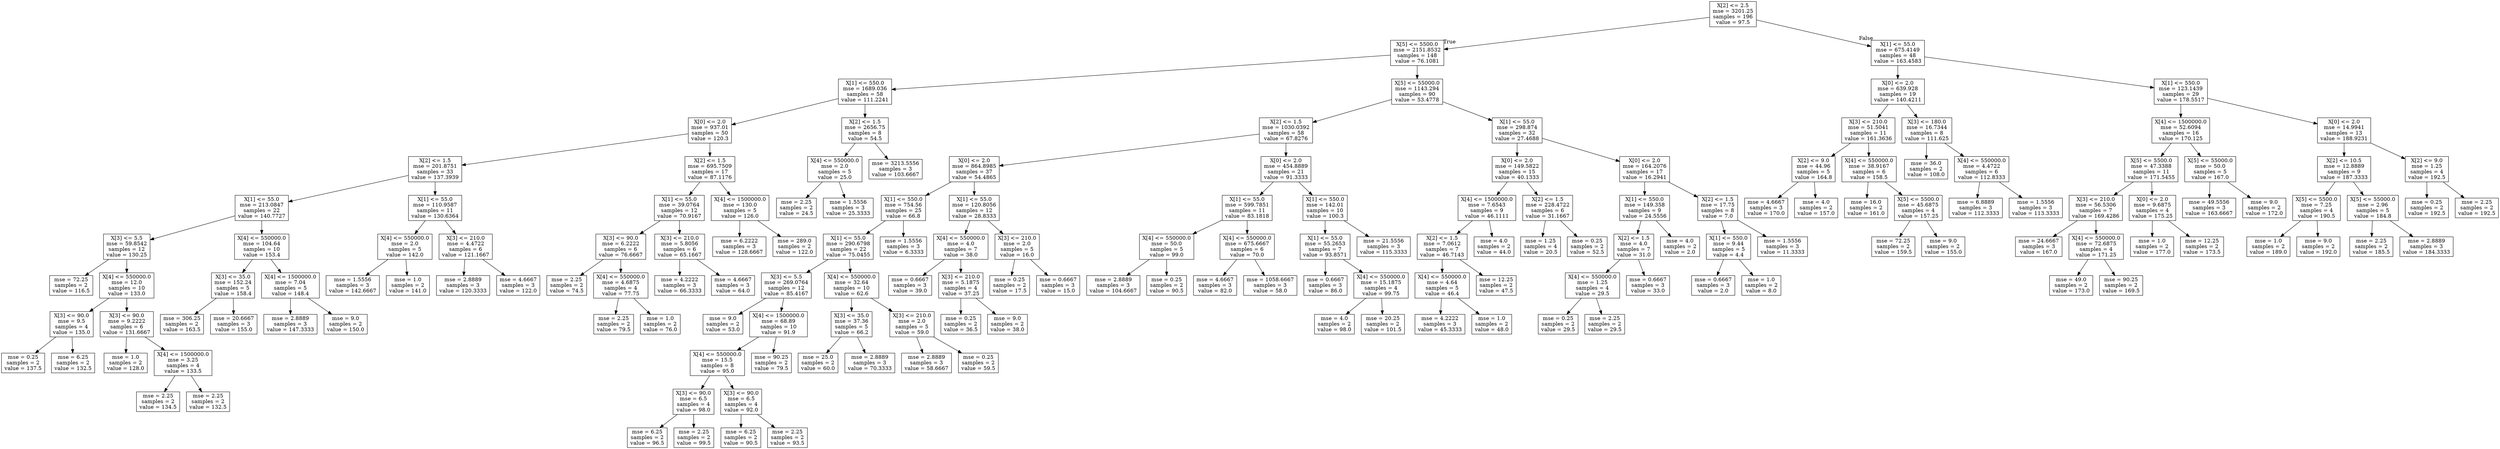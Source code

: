 digraph Tree {
node [shape=box] ;
0 [label="X[2] <= 2.5\nmse = 3201.25\nsamples = 196\nvalue = 97.5"] ;
1 [label="X[5] <= 5500.0\nmse = 2151.8532\nsamples = 148\nvalue = 76.1081"] ;
0 -> 1 [labeldistance=2.5, labelangle=45, headlabel="True"] ;
2 [label="X[1] <= 550.0\nmse = 1689.036\nsamples = 58\nvalue = 111.2241"] ;
1 -> 2 ;
3 [label="X[0] <= 2.0\nmse = 937.01\nsamples = 50\nvalue = 120.3"] ;
2 -> 3 ;
4 [label="X[2] <= 1.5\nmse = 201.8751\nsamples = 33\nvalue = 137.3939"] ;
3 -> 4 ;
5 [label="X[1] <= 55.0\nmse = 213.0847\nsamples = 22\nvalue = 140.7727"] ;
4 -> 5 ;
6 [label="X[3] <= 5.5\nmse = 59.8542\nsamples = 12\nvalue = 130.25"] ;
5 -> 6 ;
7 [label="mse = 72.25\nsamples = 2\nvalue = 116.5"] ;
6 -> 7 ;
8 [label="X[4] <= 550000.0\nmse = 12.0\nsamples = 10\nvalue = 133.0"] ;
6 -> 8 ;
9 [label="X[3] <= 90.0\nmse = 9.5\nsamples = 4\nvalue = 135.0"] ;
8 -> 9 ;
10 [label="mse = 0.25\nsamples = 2\nvalue = 137.5"] ;
9 -> 10 ;
11 [label="mse = 6.25\nsamples = 2\nvalue = 132.5"] ;
9 -> 11 ;
12 [label="X[3] <= 90.0\nmse = 9.2222\nsamples = 6\nvalue = 131.6667"] ;
8 -> 12 ;
13 [label="mse = 1.0\nsamples = 2\nvalue = 128.0"] ;
12 -> 13 ;
14 [label="X[4] <= 1500000.0\nmse = 3.25\nsamples = 4\nvalue = 133.5"] ;
12 -> 14 ;
15 [label="mse = 2.25\nsamples = 2\nvalue = 134.5"] ;
14 -> 15 ;
16 [label="mse = 2.25\nsamples = 2\nvalue = 132.5"] ;
14 -> 16 ;
17 [label="X[4] <= 550000.0\nmse = 104.64\nsamples = 10\nvalue = 153.4"] ;
5 -> 17 ;
18 [label="X[3] <= 35.0\nmse = 152.24\nsamples = 5\nvalue = 158.4"] ;
17 -> 18 ;
19 [label="mse = 306.25\nsamples = 2\nvalue = 163.5"] ;
18 -> 19 ;
20 [label="mse = 20.6667\nsamples = 3\nvalue = 155.0"] ;
18 -> 20 ;
21 [label="X[4] <= 1500000.0\nmse = 7.04\nsamples = 5\nvalue = 148.4"] ;
17 -> 21 ;
22 [label="mse = 2.8889\nsamples = 3\nvalue = 147.3333"] ;
21 -> 22 ;
23 [label="mse = 9.0\nsamples = 2\nvalue = 150.0"] ;
21 -> 23 ;
24 [label="X[1] <= 55.0\nmse = 110.9587\nsamples = 11\nvalue = 130.6364"] ;
4 -> 24 ;
25 [label="X[4] <= 550000.0\nmse = 2.0\nsamples = 5\nvalue = 142.0"] ;
24 -> 25 ;
26 [label="mse = 1.5556\nsamples = 3\nvalue = 142.6667"] ;
25 -> 26 ;
27 [label="mse = 1.0\nsamples = 2\nvalue = 141.0"] ;
25 -> 27 ;
28 [label="X[3] <= 210.0\nmse = 4.4722\nsamples = 6\nvalue = 121.1667"] ;
24 -> 28 ;
29 [label="mse = 2.8889\nsamples = 3\nvalue = 120.3333"] ;
28 -> 29 ;
30 [label="mse = 4.6667\nsamples = 3\nvalue = 122.0"] ;
28 -> 30 ;
31 [label="X[2] <= 1.5\nmse = 695.7509\nsamples = 17\nvalue = 87.1176"] ;
3 -> 31 ;
32 [label="X[1] <= 55.0\nmse = 39.0764\nsamples = 12\nvalue = 70.9167"] ;
31 -> 32 ;
33 [label="X[3] <= 90.0\nmse = 6.2222\nsamples = 6\nvalue = 76.6667"] ;
32 -> 33 ;
34 [label="mse = 2.25\nsamples = 2\nvalue = 74.5"] ;
33 -> 34 ;
35 [label="X[4] <= 550000.0\nmse = 4.6875\nsamples = 4\nvalue = 77.75"] ;
33 -> 35 ;
36 [label="mse = 2.25\nsamples = 2\nvalue = 79.5"] ;
35 -> 36 ;
37 [label="mse = 1.0\nsamples = 2\nvalue = 76.0"] ;
35 -> 37 ;
38 [label="X[3] <= 210.0\nmse = 5.8056\nsamples = 6\nvalue = 65.1667"] ;
32 -> 38 ;
39 [label="mse = 4.2222\nsamples = 3\nvalue = 66.3333"] ;
38 -> 39 ;
40 [label="mse = 4.6667\nsamples = 3\nvalue = 64.0"] ;
38 -> 40 ;
41 [label="X[4] <= 1500000.0\nmse = 130.0\nsamples = 5\nvalue = 126.0"] ;
31 -> 41 ;
42 [label="mse = 6.2222\nsamples = 3\nvalue = 128.6667"] ;
41 -> 42 ;
43 [label="mse = 289.0\nsamples = 2\nvalue = 122.0"] ;
41 -> 43 ;
44 [label="X[2] <= 1.5\nmse = 2656.75\nsamples = 8\nvalue = 54.5"] ;
2 -> 44 ;
45 [label="X[4] <= 550000.0\nmse = 2.0\nsamples = 5\nvalue = 25.0"] ;
44 -> 45 ;
46 [label="mse = 2.25\nsamples = 2\nvalue = 24.5"] ;
45 -> 46 ;
47 [label="mse = 1.5556\nsamples = 3\nvalue = 25.3333"] ;
45 -> 47 ;
48 [label="mse = 3213.5556\nsamples = 3\nvalue = 103.6667"] ;
44 -> 48 ;
49 [label="X[5] <= 55000.0\nmse = 1143.294\nsamples = 90\nvalue = 53.4778"] ;
1 -> 49 ;
50 [label="X[2] <= 1.5\nmse = 1030.0392\nsamples = 58\nvalue = 67.8276"] ;
49 -> 50 ;
51 [label="X[0] <= 2.0\nmse = 864.8985\nsamples = 37\nvalue = 54.4865"] ;
50 -> 51 ;
52 [label="X[1] <= 550.0\nmse = 754.56\nsamples = 25\nvalue = 66.8"] ;
51 -> 52 ;
53 [label="X[1] <= 55.0\nmse = 290.6798\nsamples = 22\nvalue = 75.0455"] ;
52 -> 53 ;
54 [label="X[3] <= 5.5\nmse = 269.0764\nsamples = 12\nvalue = 85.4167"] ;
53 -> 54 ;
55 [label="mse = 9.0\nsamples = 2\nvalue = 53.0"] ;
54 -> 55 ;
56 [label="X[4] <= 1500000.0\nmse = 68.89\nsamples = 10\nvalue = 91.9"] ;
54 -> 56 ;
57 [label="X[4] <= 550000.0\nmse = 15.5\nsamples = 8\nvalue = 95.0"] ;
56 -> 57 ;
58 [label="X[3] <= 90.0\nmse = 6.5\nsamples = 4\nvalue = 98.0"] ;
57 -> 58 ;
59 [label="mse = 6.25\nsamples = 2\nvalue = 96.5"] ;
58 -> 59 ;
60 [label="mse = 2.25\nsamples = 2\nvalue = 99.5"] ;
58 -> 60 ;
61 [label="X[3] <= 90.0\nmse = 6.5\nsamples = 4\nvalue = 92.0"] ;
57 -> 61 ;
62 [label="mse = 6.25\nsamples = 2\nvalue = 90.5"] ;
61 -> 62 ;
63 [label="mse = 2.25\nsamples = 2\nvalue = 93.5"] ;
61 -> 63 ;
64 [label="mse = 90.25\nsamples = 2\nvalue = 79.5"] ;
56 -> 64 ;
65 [label="X[4] <= 550000.0\nmse = 32.64\nsamples = 10\nvalue = 62.6"] ;
53 -> 65 ;
66 [label="X[3] <= 35.0\nmse = 37.36\nsamples = 5\nvalue = 66.2"] ;
65 -> 66 ;
67 [label="mse = 25.0\nsamples = 2\nvalue = 60.0"] ;
66 -> 67 ;
68 [label="mse = 2.8889\nsamples = 3\nvalue = 70.3333"] ;
66 -> 68 ;
69 [label="X[3] <= 210.0\nmse = 2.0\nsamples = 5\nvalue = 59.0"] ;
65 -> 69 ;
70 [label="mse = 2.8889\nsamples = 3\nvalue = 58.6667"] ;
69 -> 70 ;
71 [label="mse = 0.25\nsamples = 2\nvalue = 59.5"] ;
69 -> 71 ;
72 [label="mse = 1.5556\nsamples = 3\nvalue = 6.3333"] ;
52 -> 72 ;
73 [label="X[1] <= 55.0\nmse = 120.8056\nsamples = 12\nvalue = 28.8333"] ;
51 -> 73 ;
74 [label="X[4] <= 550000.0\nmse = 4.0\nsamples = 7\nvalue = 38.0"] ;
73 -> 74 ;
75 [label="mse = 0.6667\nsamples = 3\nvalue = 39.0"] ;
74 -> 75 ;
76 [label="X[3] <= 210.0\nmse = 5.1875\nsamples = 4\nvalue = 37.25"] ;
74 -> 76 ;
77 [label="mse = 0.25\nsamples = 2\nvalue = 36.5"] ;
76 -> 77 ;
78 [label="mse = 9.0\nsamples = 2\nvalue = 38.0"] ;
76 -> 78 ;
79 [label="X[3] <= 210.0\nmse = 2.0\nsamples = 5\nvalue = 16.0"] ;
73 -> 79 ;
80 [label="mse = 0.25\nsamples = 2\nvalue = 17.5"] ;
79 -> 80 ;
81 [label="mse = 0.6667\nsamples = 3\nvalue = 15.0"] ;
79 -> 81 ;
82 [label="X[0] <= 2.0\nmse = 454.8889\nsamples = 21\nvalue = 91.3333"] ;
50 -> 82 ;
83 [label="X[1] <= 55.0\nmse = 599.7851\nsamples = 11\nvalue = 83.1818"] ;
82 -> 83 ;
84 [label="X[4] <= 550000.0\nmse = 50.0\nsamples = 5\nvalue = 99.0"] ;
83 -> 84 ;
85 [label="mse = 2.8889\nsamples = 3\nvalue = 104.6667"] ;
84 -> 85 ;
86 [label="mse = 0.25\nsamples = 2\nvalue = 90.5"] ;
84 -> 86 ;
87 [label="X[4] <= 550000.0\nmse = 675.6667\nsamples = 6\nvalue = 70.0"] ;
83 -> 87 ;
88 [label="mse = 4.6667\nsamples = 3\nvalue = 82.0"] ;
87 -> 88 ;
89 [label="mse = 1058.6667\nsamples = 3\nvalue = 58.0"] ;
87 -> 89 ;
90 [label="X[1] <= 550.0\nmse = 142.01\nsamples = 10\nvalue = 100.3"] ;
82 -> 90 ;
91 [label="X[1] <= 55.0\nmse = 55.2653\nsamples = 7\nvalue = 93.8571"] ;
90 -> 91 ;
92 [label="mse = 0.6667\nsamples = 3\nvalue = 86.0"] ;
91 -> 92 ;
93 [label="X[4] <= 550000.0\nmse = 15.1875\nsamples = 4\nvalue = 99.75"] ;
91 -> 93 ;
94 [label="mse = 4.0\nsamples = 2\nvalue = 98.0"] ;
93 -> 94 ;
95 [label="mse = 20.25\nsamples = 2\nvalue = 101.5"] ;
93 -> 95 ;
96 [label="mse = 21.5556\nsamples = 3\nvalue = 115.3333"] ;
90 -> 96 ;
97 [label="X[1] <= 55.0\nmse = 298.874\nsamples = 32\nvalue = 27.4688"] ;
49 -> 97 ;
98 [label="X[0] <= 2.0\nmse = 149.5822\nsamples = 15\nvalue = 40.1333"] ;
97 -> 98 ;
99 [label="X[4] <= 1500000.0\nmse = 7.6543\nsamples = 9\nvalue = 46.1111"] ;
98 -> 99 ;
100 [label="X[2] <= 1.5\nmse = 7.0612\nsamples = 7\nvalue = 46.7143"] ;
99 -> 100 ;
101 [label="X[4] <= 550000.0\nmse = 4.64\nsamples = 5\nvalue = 46.4"] ;
100 -> 101 ;
102 [label="mse = 4.2222\nsamples = 3\nvalue = 45.3333"] ;
101 -> 102 ;
103 [label="mse = 1.0\nsamples = 2\nvalue = 48.0"] ;
101 -> 103 ;
104 [label="mse = 12.25\nsamples = 2\nvalue = 47.5"] ;
100 -> 104 ;
105 [label="mse = 4.0\nsamples = 2\nvalue = 44.0"] ;
99 -> 105 ;
106 [label="X[2] <= 1.5\nmse = 228.4722\nsamples = 6\nvalue = 31.1667"] ;
98 -> 106 ;
107 [label="mse = 1.25\nsamples = 4\nvalue = 20.5"] ;
106 -> 107 ;
108 [label="mse = 0.25\nsamples = 2\nvalue = 52.5"] ;
106 -> 108 ;
109 [label="X[0] <= 2.0\nmse = 164.2076\nsamples = 17\nvalue = 16.2941"] ;
97 -> 109 ;
110 [label="X[1] <= 550.0\nmse = 149.358\nsamples = 9\nvalue = 24.5556"] ;
109 -> 110 ;
111 [label="X[2] <= 1.5\nmse = 4.0\nsamples = 7\nvalue = 31.0"] ;
110 -> 111 ;
112 [label="X[4] <= 550000.0\nmse = 1.25\nsamples = 4\nvalue = 29.5"] ;
111 -> 112 ;
113 [label="mse = 0.25\nsamples = 2\nvalue = 29.5"] ;
112 -> 113 ;
114 [label="mse = 2.25\nsamples = 2\nvalue = 29.5"] ;
112 -> 114 ;
115 [label="mse = 0.6667\nsamples = 3\nvalue = 33.0"] ;
111 -> 115 ;
116 [label="mse = 4.0\nsamples = 2\nvalue = 2.0"] ;
110 -> 116 ;
117 [label="X[2] <= 1.5\nmse = 17.75\nsamples = 8\nvalue = 7.0"] ;
109 -> 117 ;
118 [label="X[1] <= 550.0\nmse = 9.44\nsamples = 5\nvalue = 4.4"] ;
117 -> 118 ;
119 [label="mse = 0.6667\nsamples = 3\nvalue = 2.0"] ;
118 -> 119 ;
120 [label="mse = 1.0\nsamples = 2\nvalue = 8.0"] ;
118 -> 120 ;
121 [label="mse = 1.5556\nsamples = 3\nvalue = 11.3333"] ;
117 -> 121 ;
122 [label="X[1] <= 55.0\nmse = 675.4149\nsamples = 48\nvalue = 163.4583"] ;
0 -> 122 [labeldistance=2.5, labelangle=-45, headlabel="False"] ;
123 [label="X[0] <= 2.0\nmse = 639.928\nsamples = 19\nvalue = 140.4211"] ;
122 -> 123 ;
124 [label="X[3] <= 210.0\nmse = 51.5041\nsamples = 11\nvalue = 161.3636"] ;
123 -> 124 ;
125 [label="X[2] <= 9.0\nmse = 44.96\nsamples = 5\nvalue = 164.8"] ;
124 -> 125 ;
126 [label="mse = 4.6667\nsamples = 3\nvalue = 170.0"] ;
125 -> 126 ;
127 [label="mse = 4.0\nsamples = 2\nvalue = 157.0"] ;
125 -> 127 ;
128 [label="X[4] <= 550000.0\nmse = 38.9167\nsamples = 6\nvalue = 158.5"] ;
124 -> 128 ;
129 [label="mse = 16.0\nsamples = 2\nvalue = 161.0"] ;
128 -> 129 ;
130 [label="X[5] <= 5500.0\nmse = 45.6875\nsamples = 4\nvalue = 157.25"] ;
128 -> 130 ;
131 [label="mse = 72.25\nsamples = 2\nvalue = 159.5"] ;
130 -> 131 ;
132 [label="mse = 9.0\nsamples = 2\nvalue = 155.0"] ;
130 -> 132 ;
133 [label="X[3] <= 180.0\nmse = 16.7344\nsamples = 8\nvalue = 111.625"] ;
123 -> 133 ;
134 [label="mse = 36.0\nsamples = 2\nvalue = 108.0"] ;
133 -> 134 ;
135 [label="X[4] <= 550000.0\nmse = 4.4722\nsamples = 6\nvalue = 112.8333"] ;
133 -> 135 ;
136 [label="mse = 6.8889\nsamples = 3\nvalue = 112.3333"] ;
135 -> 136 ;
137 [label="mse = 1.5556\nsamples = 3\nvalue = 113.3333"] ;
135 -> 137 ;
138 [label="X[1] <= 550.0\nmse = 123.1439\nsamples = 29\nvalue = 178.5517"] ;
122 -> 138 ;
139 [label="X[4] <= 1500000.0\nmse = 52.6094\nsamples = 16\nvalue = 170.125"] ;
138 -> 139 ;
140 [label="X[5] <= 5500.0\nmse = 47.3388\nsamples = 11\nvalue = 171.5455"] ;
139 -> 140 ;
141 [label="X[3] <= 210.0\nmse = 56.5306\nsamples = 7\nvalue = 169.4286"] ;
140 -> 141 ;
142 [label="mse = 24.6667\nsamples = 3\nvalue = 167.0"] ;
141 -> 142 ;
143 [label="X[4] <= 550000.0\nmse = 72.6875\nsamples = 4\nvalue = 171.25"] ;
141 -> 143 ;
144 [label="mse = 49.0\nsamples = 2\nvalue = 173.0"] ;
143 -> 144 ;
145 [label="mse = 90.25\nsamples = 2\nvalue = 169.5"] ;
143 -> 145 ;
146 [label="X[0] <= 2.0\nmse = 9.6875\nsamples = 4\nvalue = 175.25"] ;
140 -> 146 ;
147 [label="mse = 1.0\nsamples = 2\nvalue = 177.0"] ;
146 -> 147 ;
148 [label="mse = 12.25\nsamples = 2\nvalue = 173.5"] ;
146 -> 148 ;
149 [label="X[5] <= 55000.0\nmse = 50.0\nsamples = 5\nvalue = 167.0"] ;
139 -> 149 ;
150 [label="mse = 49.5556\nsamples = 3\nvalue = 163.6667"] ;
149 -> 150 ;
151 [label="mse = 9.0\nsamples = 2\nvalue = 172.0"] ;
149 -> 151 ;
152 [label="X[0] <= 2.0\nmse = 14.9941\nsamples = 13\nvalue = 188.9231"] ;
138 -> 152 ;
153 [label="X[2] <= 10.5\nmse = 12.8889\nsamples = 9\nvalue = 187.3333"] ;
152 -> 153 ;
154 [label="X[5] <= 5500.0\nmse = 7.25\nsamples = 4\nvalue = 190.5"] ;
153 -> 154 ;
155 [label="mse = 1.0\nsamples = 2\nvalue = 189.0"] ;
154 -> 155 ;
156 [label="mse = 9.0\nsamples = 2\nvalue = 192.0"] ;
154 -> 156 ;
157 [label="X[5] <= 55000.0\nmse = 2.96\nsamples = 5\nvalue = 184.8"] ;
153 -> 157 ;
158 [label="mse = 2.25\nsamples = 2\nvalue = 185.5"] ;
157 -> 158 ;
159 [label="mse = 2.8889\nsamples = 3\nvalue = 184.3333"] ;
157 -> 159 ;
160 [label="X[2] <= 9.0\nmse = 1.25\nsamples = 4\nvalue = 192.5"] ;
152 -> 160 ;
161 [label="mse = 0.25\nsamples = 2\nvalue = 192.5"] ;
160 -> 161 ;
162 [label="mse = 2.25\nsamples = 2\nvalue = 192.5"] ;
160 -> 162 ;
}